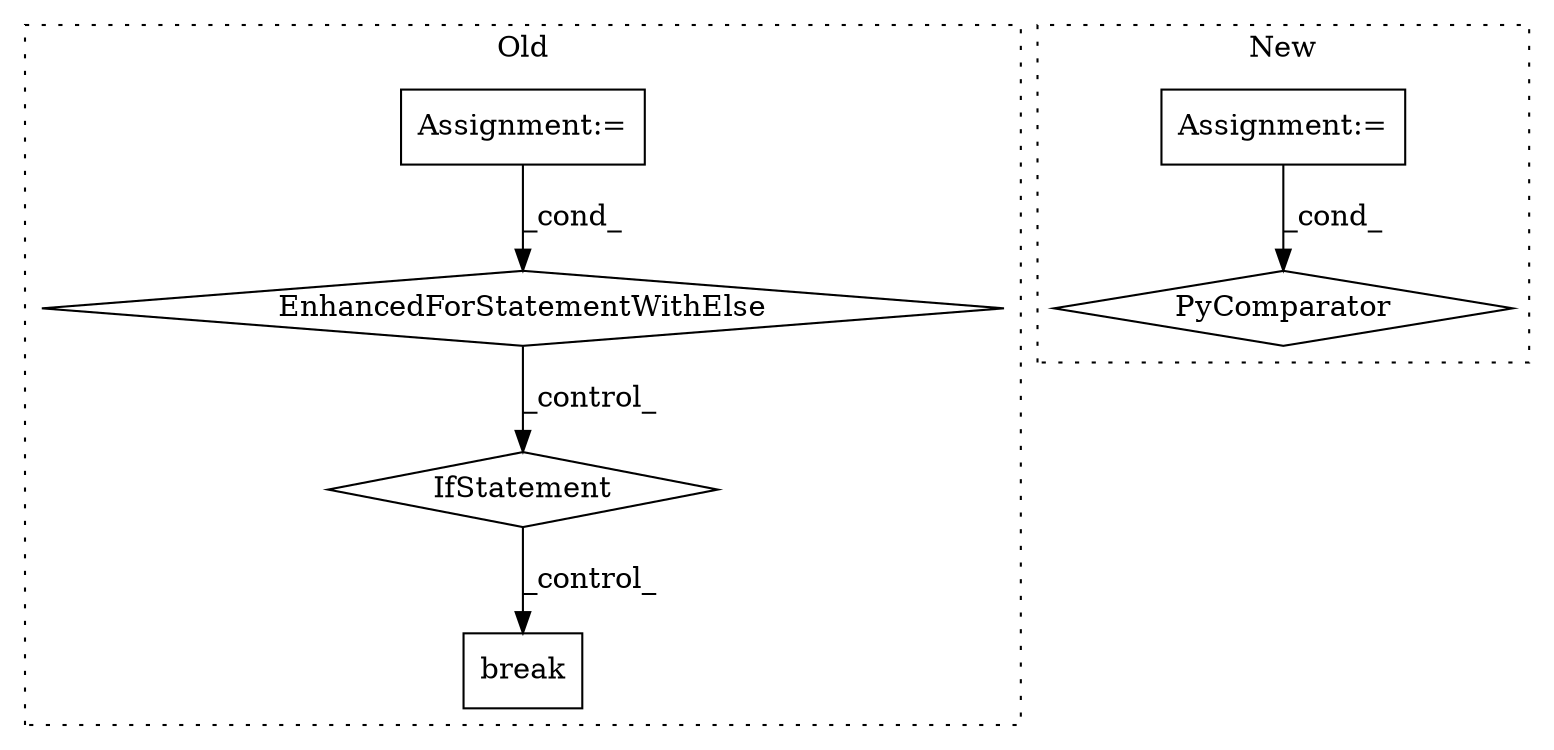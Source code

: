 digraph G {
subgraph cluster0 {
1 [label="EnhancedForStatementWithElse" a="115" s="5044,5135" l="53,122" shape="diamond"];
4 [label="Assignment:=" a="7" s="5044,5135" l="53,122" shape="box"];
5 [label="IfStatement" a="25" s="5145,5173" l="4,2" shape="diamond"];
6 [label="break" a="10" s="5228" l="6" shape="box"];
label = "Old";
style="dotted";
}
subgraph cluster1 {
2 [label="PyComparator" a="113" s="5143" l="46" shape="diamond"];
3 [label="Assignment:=" a="7" s="5143" l="46" shape="box"];
label = "New";
style="dotted";
}
1 -> 5 [label="_control_"];
3 -> 2 [label="_cond_"];
4 -> 1 [label="_cond_"];
5 -> 6 [label="_control_"];
}